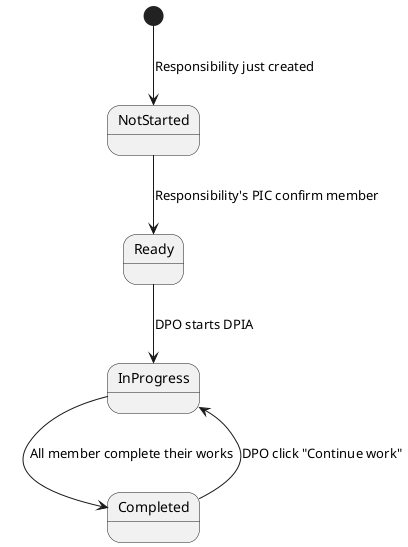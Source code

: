 @startuml

state NotStarted
state Ready
state InProgress
state Completed

[*] --> NotStarted : Responsibility just created
NotStarted --> Ready : Responsibility's PIC confirm member
Ready --> InProgress : DPO starts DPIA
InProgress --> Completed : All member complete their works
Completed --> InProgress : DPO click "Continue work"

@enduml